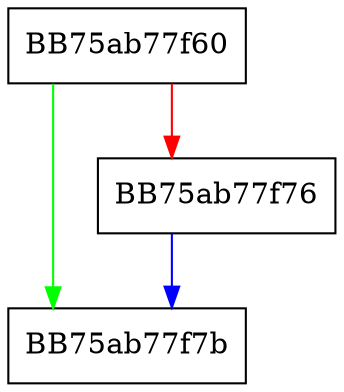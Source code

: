 digraph CCheckpointResource {
  node [shape="box"];
  graph [splines=ortho];
  BB75ab77f60 -> BB75ab77f7b [color="green"];
  BB75ab77f60 -> BB75ab77f76 [color="red"];
  BB75ab77f76 -> BB75ab77f7b [color="blue"];
}